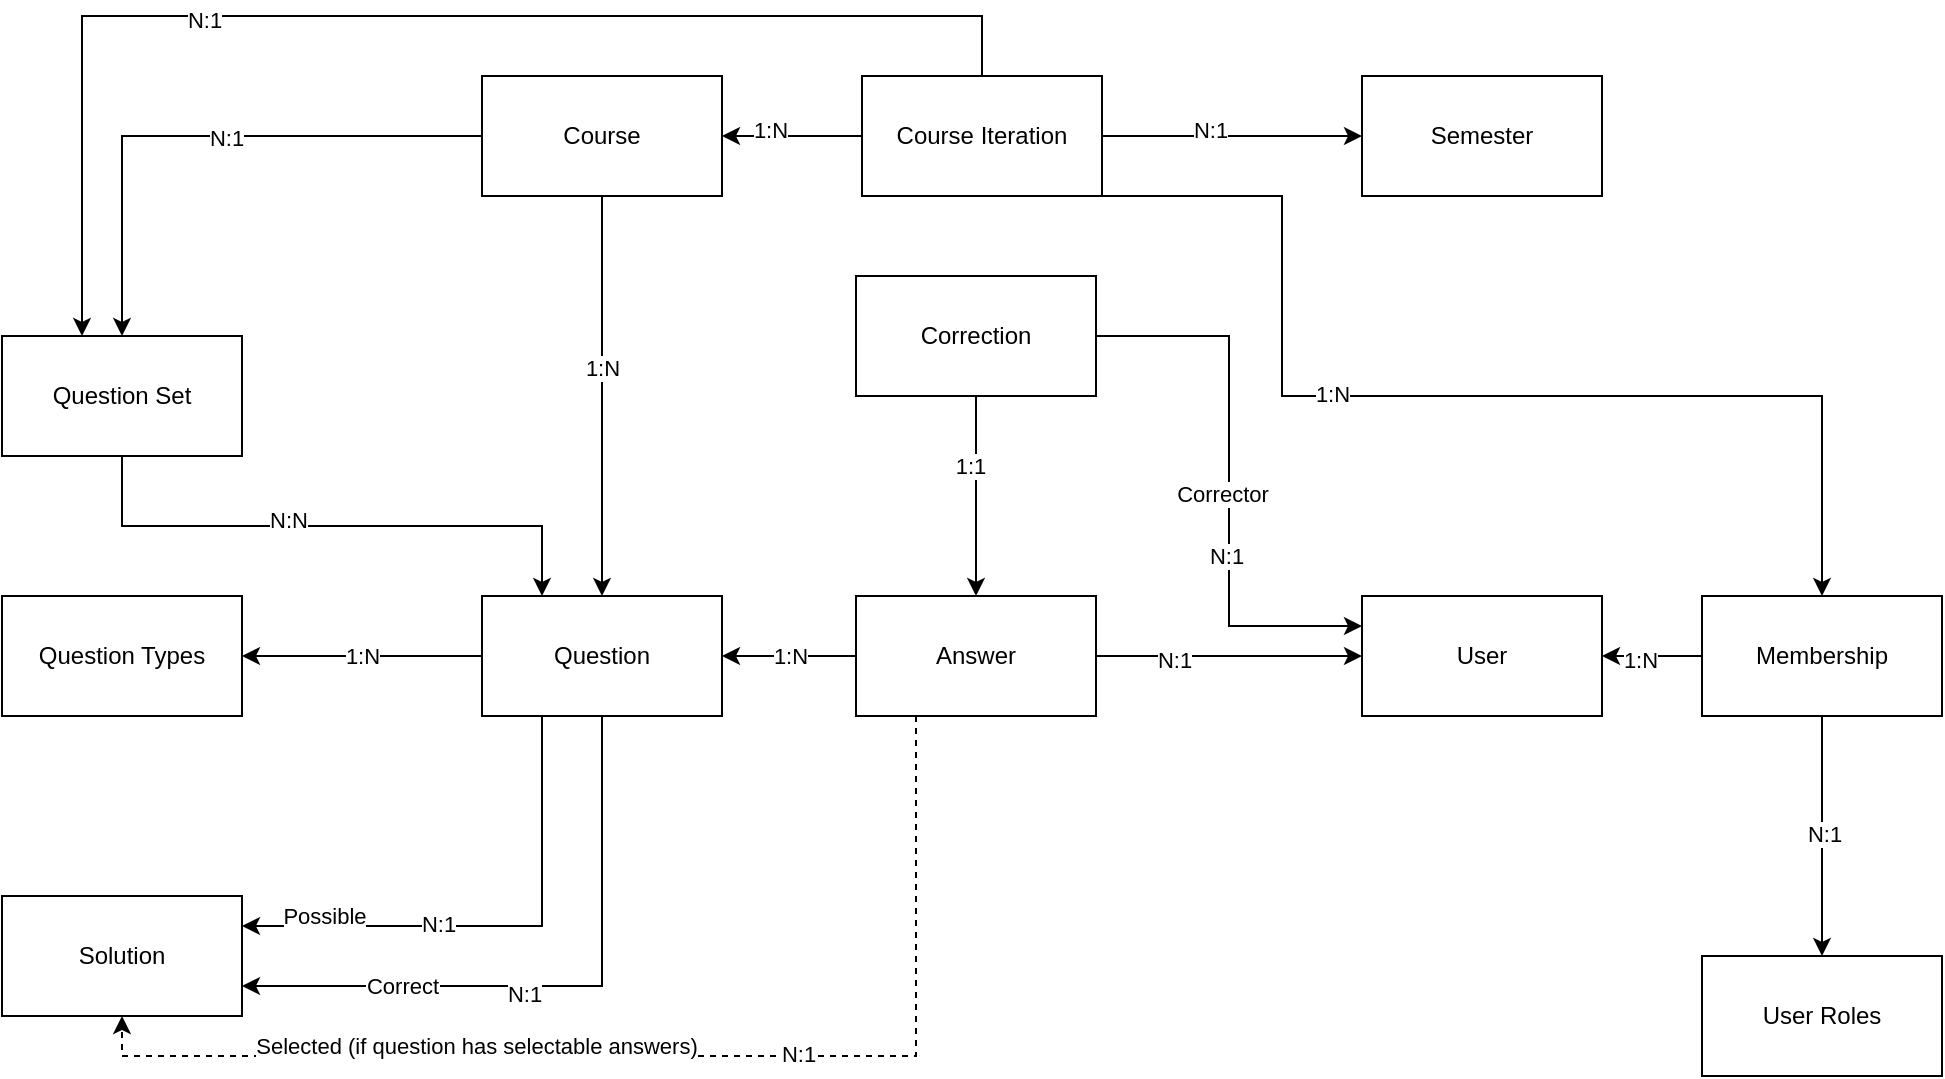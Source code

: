 <mxfile version="24.7.1" type="device">
  <diagram name="Seite-1" id="zKY2IkVaRmyO5CigzP4S">
    <mxGraphModel dx="954" dy="553" grid="1" gridSize="10" guides="1" tooltips="1" connect="1" arrows="1" fold="1" page="1" pageScale="1" pageWidth="827" pageHeight="1169" math="0" shadow="0">
      <root>
        <mxCell id="0" />
        <mxCell id="1" parent="0" />
        <mxCell id="rZKBNKqFR2EIDjlyJ82z-16" style="edgeStyle=orthogonalEdgeStyle;rounded=0;orthogonalLoop=1;jettySize=auto;html=1;exitX=0;exitY=0.5;exitDx=0;exitDy=0;entryX=1;entryY=0.5;entryDx=0;entryDy=0;" parent="1" source="rZKBNKqFR2EIDjlyJ82z-2" target="rZKBNKqFR2EIDjlyJ82z-3" edge="1">
          <mxGeometry relative="1" as="geometry" />
        </mxCell>
        <mxCell id="rZKBNKqFR2EIDjlyJ82z-42" value="1:N" style="edgeLabel;html=1;align=center;verticalAlign=middle;resizable=0;points=[];" parent="rZKBNKqFR2EIDjlyJ82z-16" vertex="1" connectable="0">
          <mxGeometry x="0.007" relative="1" as="geometry">
            <mxPoint as="offset" />
          </mxGeometry>
        </mxCell>
        <mxCell id="rZKBNKqFR2EIDjlyJ82z-20" style="edgeStyle=orthogonalEdgeStyle;rounded=0;orthogonalLoop=1;jettySize=auto;html=1;exitX=0.25;exitY=1;exitDx=0;exitDy=0;entryX=1;entryY=0.25;entryDx=0;entryDy=0;" parent="1" source="rZKBNKqFR2EIDjlyJ82z-2" target="rZKBNKqFR2EIDjlyJ82z-4" edge="1">
          <mxGeometry relative="1" as="geometry" />
        </mxCell>
        <mxCell id="rZKBNKqFR2EIDjlyJ82z-22" value="Possible" style="edgeLabel;html=1;align=center;verticalAlign=middle;resizable=0;points=[];" parent="rZKBNKqFR2EIDjlyJ82z-20" vertex="1" connectable="0">
          <mxGeometry x="0.362" relative="1" as="geometry">
            <mxPoint x="-41" y="-5" as="offset" />
          </mxGeometry>
        </mxCell>
        <mxCell id="rZKBNKqFR2EIDjlyJ82z-43" value="N:1" style="edgeLabel;html=1;align=center;verticalAlign=middle;resizable=0;points=[];" parent="rZKBNKqFR2EIDjlyJ82z-20" vertex="1" connectable="0">
          <mxGeometry x="0.233" y="-1" relative="1" as="geometry">
            <mxPoint as="offset" />
          </mxGeometry>
        </mxCell>
        <mxCell id="rZKBNKqFR2EIDjlyJ82z-21" style="edgeStyle=orthogonalEdgeStyle;rounded=0;orthogonalLoop=1;jettySize=auto;html=1;exitX=0.5;exitY=1;exitDx=0;exitDy=0;entryX=1;entryY=0.75;entryDx=0;entryDy=0;" parent="1" source="rZKBNKqFR2EIDjlyJ82z-2" target="rZKBNKqFR2EIDjlyJ82z-4" edge="1">
          <mxGeometry relative="1" as="geometry" />
        </mxCell>
        <mxCell id="rZKBNKqFR2EIDjlyJ82z-23" value="Correct" style="edgeLabel;html=1;align=center;verticalAlign=middle;resizable=0;points=[];" parent="rZKBNKqFR2EIDjlyJ82z-21" vertex="1" connectable="0">
          <mxGeometry x="0.524" relative="1" as="geometry">
            <mxPoint x="5" as="offset" />
          </mxGeometry>
        </mxCell>
        <mxCell id="rZKBNKqFR2EIDjlyJ82z-44" value="N:1" style="edgeLabel;html=1;align=center;verticalAlign=middle;resizable=0;points=[];" parent="rZKBNKqFR2EIDjlyJ82z-21" vertex="1" connectable="0">
          <mxGeometry x="0.108" y="4" relative="1" as="geometry">
            <mxPoint as="offset" />
          </mxGeometry>
        </mxCell>
        <mxCell id="rZKBNKqFR2EIDjlyJ82z-2" value="Question" style="rounded=0;whiteSpace=wrap;html=1;" parent="1" vertex="1">
          <mxGeometry x="640" y="360" width="120" height="60" as="geometry" />
        </mxCell>
        <mxCell id="rZKBNKqFR2EIDjlyJ82z-3" value="Question Types" style="rounded=0;whiteSpace=wrap;html=1;" parent="1" vertex="1">
          <mxGeometry x="400" y="360" width="120" height="60" as="geometry" />
        </mxCell>
        <mxCell id="rZKBNKqFR2EIDjlyJ82z-4" value="Solution" style="rounded=0;whiteSpace=wrap;html=1;" parent="1" vertex="1">
          <mxGeometry x="400" y="510" width="120" height="60" as="geometry" />
        </mxCell>
        <mxCell id="rZKBNKqFR2EIDjlyJ82z-18" value="1:N" style="edgeStyle=orthogonalEdgeStyle;rounded=0;orthogonalLoop=1;jettySize=auto;html=1;exitX=0;exitY=0.5;exitDx=0;exitDy=0;entryX=1;entryY=0.5;entryDx=0;entryDy=0;" parent="1" source="rZKBNKqFR2EIDjlyJ82z-5" target="rZKBNKqFR2EIDjlyJ82z-2" edge="1">
          <mxGeometry relative="1" as="geometry" />
        </mxCell>
        <mxCell id="rZKBNKqFR2EIDjlyJ82z-24" style="edgeStyle=orthogonalEdgeStyle;rounded=0;orthogonalLoop=1;jettySize=auto;html=1;exitX=0.25;exitY=1;exitDx=0;exitDy=0;entryX=0.5;entryY=1;entryDx=0;entryDy=0;dashed=1;" parent="1" source="rZKBNKqFR2EIDjlyJ82z-5" target="rZKBNKqFR2EIDjlyJ82z-4" edge="1">
          <mxGeometry relative="1" as="geometry" />
        </mxCell>
        <mxCell id="rZKBNKqFR2EIDjlyJ82z-25" value="Selected (if question has selectable answers)" style="edgeLabel;html=1;align=center;verticalAlign=middle;resizable=0;points=[];" parent="rZKBNKqFR2EIDjlyJ82z-24" vertex="1" connectable="0">
          <mxGeometry x="0.519" y="5" relative="1" as="geometry">
            <mxPoint x="56" y="-10" as="offset" />
          </mxGeometry>
        </mxCell>
        <mxCell id="rZKBNKqFR2EIDjlyJ82z-47" value="N:1" style="edgeLabel;html=1;align=center;verticalAlign=middle;resizable=0;points=[];" parent="rZKBNKqFR2EIDjlyJ82z-24" vertex="1" connectable="0">
          <mxGeometry x="-0.219" y="-1" relative="1" as="geometry">
            <mxPoint as="offset" />
          </mxGeometry>
        </mxCell>
        <mxCell id="rZKBNKqFR2EIDjlyJ82z-26" style="edgeStyle=orthogonalEdgeStyle;rounded=0;orthogonalLoop=1;jettySize=auto;html=1;exitX=1;exitY=0.5;exitDx=0;exitDy=0;entryX=0;entryY=0.5;entryDx=0;entryDy=0;" parent="1" source="rZKBNKqFR2EIDjlyJ82z-5" target="rZKBNKqFR2EIDjlyJ82z-6" edge="1">
          <mxGeometry relative="1" as="geometry" />
        </mxCell>
        <mxCell id="rZKBNKqFR2EIDjlyJ82z-52" value="N:1" style="edgeLabel;html=1;align=center;verticalAlign=middle;resizable=0;points=[];" parent="rZKBNKqFR2EIDjlyJ82z-26" vertex="1" connectable="0">
          <mxGeometry x="-0.413" y="-2" relative="1" as="geometry">
            <mxPoint as="offset" />
          </mxGeometry>
        </mxCell>
        <mxCell id="rZKBNKqFR2EIDjlyJ82z-5" value="Answer" style="rounded=0;whiteSpace=wrap;html=1;" parent="1" vertex="1">
          <mxGeometry x="827" y="360" width="120" height="60" as="geometry" />
        </mxCell>
        <mxCell id="rZKBNKqFR2EIDjlyJ82z-6" value="User" style="rounded=0;whiteSpace=wrap;html=1;" parent="1" vertex="1">
          <mxGeometry x="1080" y="360" width="120" height="60" as="geometry" />
        </mxCell>
        <mxCell id="rZKBNKqFR2EIDjlyJ82z-27" style="edgeStyle=orthogonalEdgeStyle;rounded=0;orthogonalLoop=1;jettySize=auto;html=1;entryX=0;entryY=0.25;entryDx=0;entryDy=0;exitX=1;exitY=0.5;exitDx=0;exitDy=0;" parent="1" source="rZKBNKqFR2EIDjlyJ82z-7" target="rZKBNKqFR2EIDjlyJ82z-6" edge="1">
          <mxGeometry relative="1" as="geometry">
            <mxPoint x="920" y="300" as="sourcePoint" />
          </mxGeometry>
        </mxCell>
        <mxCell id="rZKBNKqFR2EIDjlyJ82z-28" value="Corrector" style="edgeLabel;html=1;align=center;verticalAlign=middle;resizable=0;points=[];" parent="rZKBNKqFR2EIDjlyJ82z-27" vertex="1" connectable="0">
          <mxGeometry x="0.045" y="-4" relative="1" as="geometry">
            <mxPoint as="offset" />
          </mxGeometry>
        </mxCell>
        <mxCell id="rZKBNKqFR2EIDjlyJ82z-51" value="N:1" style="edgeLabel;html=1;align=center;verticalAlign=middle;resizable=0;points=[];" parent="rZKBNKqFR2EIDjlyJ82z-27" vertex="1" connectable="0">
          <mxGeometry x="-0.329" y="-2" relative="1" as="geometry">
            <mxPoint y="83" as="offset" />
          </mxGeometry>
        </mxCell>
        <mxCell id="rZKBNKqFR2EIDjlyJ82z-29" style="edgeStyle=orthogonalEdgeStyle;rounded=0;orthogonalLoop=1;jettySize=auto;html=1;exitX=0.5;exitY=1;exitDx=0;exitDy=0;entryX=0.5;entryY=0;entryDx=0;entryDy=0;" parent="1" source="rZKBNKqFR2EIDjlyJ82z-7" target="rZKBNKqFR2EIDjlyJ82z-5" edge="1">
          <mxGeometry relative="1" as="geometry" />
        </mxCell>
        <mxCell id="rZKBNKqFR2EIDjlyJ82z-50" value="1:1" style="edgeLabel;html=1;align=center;verticalAlign=middle;resizable=0;points=[];" parent="rZKBNKqFR2EIDjlyJ82z-29" vertex="1" connectable="0">
          <mxGeometry x="-0.307" y="-3" relative="1" as="geometry">
            <mxPoint as="offset" />
          </mxGeometry>
        </mxCell>
        <mxCell id="rZKBNKqFR2EIDjlyJ82z-7" value="Correction" style="rounded=0;whiteSpace=wrap;html=1;" parent="1" vertex="1">
          <mxGeometry x="827" y="200" width="120" height="60" as="geometry" />
        </mxCell>
        <mxCell id="rZKBNKqFR2EIDjlyJ82z-30" style="edgeStyle=orthogonalEdgeStyle;rounded=0;orthogonalLoop=1;jettySize=auto;html=1;exitX=0.5;exitY=1;exitDx=0;exitDy=0;entryX=0.25;entryY=0;entryDx=0;entryDy=0;" parent="1" source="rZKBNKqFR2EIDjlyJ82z-8" target="rZKBNKqFR2EIDjlyJ82z-2" edge="1">
          <mxGeometry relative="1" as="geometry" />
        </mxCell>
        <mxCell id="rZKBNKqFR2EIDjlyJ82z-45" value="N:N" style="edgeLabel;html=1;align=center;verticalAlign=middle;resizable=0;points=[];" parent="rZKBNKqFR2EIDjlyJ82z-30" vertex="1" connectable="0">
          <mxGeometry x="-0.157" y="3" relative="1" as="geometry">
            <mxPoint as="offset" />
          </mxGeometry>
        </mxCell>
        <mxCell id="rZKBNKqFR2EIDjlyJ82z-8" value="Question Set" style="rounded=0;whiteSpace=wrap;html=1;" parent="1" vertex="1">
          <mxGeometry x="400" y="230" width="120" height="60" as="geometry" />
        </mxCell>
        <mxCell id="rZKBNKqFR2EIDjlyJ82z-9" value="User Roles" style="rounded=0;whiteSpace=wrap;html=1;" parent="1" vertex="1">
          <mxGeometry x="1250" y="540" width="120" height="60" as="geometry" />
        </mxCell>
        <mxCell id="rZKBNKqFR2EIDjlyJ82z-39" style="edgeStyle=orthogonalEdgeStyle;rounded=0;orthogonalLoop=1;jettySize=auto;html=1;exitX=0;exitY=0.5;exitDx=0;exitDy=0;entryX=1;entryY=0.5;entryDx=0;entryDy=0;" parent="1" source="rZKBNKqFR2EIDjlyJ82z-10" target="rZKBNKqFR2EIDjlyJ82z-6" edge="1">
          <mxGeometry relative="1" as="geometry" />
        </mxCell>
        <mxCell id="rZKBNKqFR2EIDjlyJ82z-53" value="1:N" style="edgeLabel;html=1;align=center;verticalAlign=middle;resizable=0;points=[];" parent="rZKBNKqFR2EIDjlyJ82z-39" vertex="1" connectable="0">
          <mxGeometry x="0.254" y="2" relative="1" as="geometry">
            <mxPoint as="offset" />
          </mxGeometry>
        </mxCell>
        <mxCell id="rZKBNKqFR2EIDjlyJ82z-58" style="edgeStyle=orthogonalEdgeStyle;rounded=0;orthogonalLoop=1;jettySize=auto;html=1;exitX=0.5;exitY=1;exitDx=0;exitDy=0;entryX=0.5;entryY=0;entryDx=0;entryDy=0;" parent="1" source="rZKBNKqFR2EIDjlyJ82z-10" target="rZKBNKqFR2EIDjlyJ82z-9" edge="1">
          <mxGeometry relative="1" as="geometry" />
        </mxCell>
        <mxCell id="rZKBNKqFR2EIDjlyJ82z-59" value="N:1" style="edgeLabel;html=1;align=center;verticalAlign=middle;resizable=0;points=[];" parent="rZKBNKqFR2EIDjlyJ82z-58" vertex="1" connectable="0">
          <mxGeometry x="-0.015" y="1" relative="1" as="geometry">
            <mxPoint as="offset" />
          </mxGeometry>
        </mxCell>
        <mxCell id="rZKBNKqFR2EIDjlyJ82z-10" value="Membership" style="rounded=0;whiteSpace=wrap;html=1;" parent="1" vertex="1">
          <mxGeometry x="1250" y="360" width="120" height="60" as="geometry" />
        </mxCell>
        <mxCell id="rZKBNKqFR2EIDjlyJ82z-33" style="edgeStyle=orthogonalEdgeStyle;rounded=0;orthogonalLoop=1;jettySize=auto;html=1;exitX=0.5;exitY=1;exitDx=0;exitDy=0;" parent="1" source="rZKBNKqFR2EIDjlyJ82z-11" target="rZKBNKqFR2EIDjlyJ82z-2" edge="1">
          <mxGeometry relative="1" as="geometry" />
        </mxCell>
        <mxCell id="rZKBNKqFR2EIDjlyJ82z-46" value="1:N" style="edgeLabel;html=1;align=center;verticalAlign=middle;resizable=0;points=[];" parent="rZKBNKqFR2EIDjlyJ82z-33" vertex="1" connectable="0">
          <mxGeometry x="-0.14" relative="1" as="geometry">
            <mxPoint as="offset" />
          </mxGeometry>
        </mxCell>
        <mxCell id="rZKBNKqFR2EIDjlyJ82z-34" style="edgeStyle=orthogonalEdgeStyle;rounded=0;orthogonalLoop=1;jettySize=auto;html=1;exitX=0;exitY=0.5;exitDx=0;exitDy=0;entryX=0.5;entryY=0;entryDx=0;entryDy=0;" parent="1" source="rZKBNKqFR2EIDjlyJ82z-11" target="rZKBNKqFR2EIDjlyJ82z-8" edge="1">
          <mxGeometry relative="1" as="geometry" />
        </mxCell>
        <mxCell id="rZKBNKqFR2EIDjlyJ82z-48" value="N:1" style="edgeLabel;html=1;align=center;verticalAlign=middle;resizable=0;points=[];" parent="rZKBNKqFR2EIDjlyJ82z-34" vertex="1" connectable="0">
          <mxGeometry x="-0.087" y="1" relative="1" as="geometry">
            <mxPoint as="offset" />
          </mxGeometry>
        </mxCell>
        <mxCell id="rZKBNKqFR2EIDjlyJ82z-11" value="Course" style="rounded=0;whiteSpace=wrap;html=1;" parent="1" vertex="1">
          <mxGeometry x="640" y="100" width="120" height="60" as="geometry" />
        </mxCell>
        <mxCell id="rZKBNKqFR2EIDjlyJ82z-12" value="Semester" style="rounded=0;whiteSpace=wrap;html=1;" parent="1" vertex="1">
          <mxGeometry x="1080" y="100" width="120" height="60" as="geometry" />
        </mxCell>
        <mxCell id="rZKBNKqFR2EIDjlyJ82z-35" style="edgeStyle=orthogonalEdgeStyle;rounded=0;orthogonalLoop=1;jettySize=auto;html=1;exitX=0;exitY=0.5;exitDx=0;exitDy=0;entryX=1;entryY=0.5;entryDx=0;entryDy=0;" parent="1" source="rZKBNKqFR2EIDjlyJ82z-13" target="rZKBNKqFR2EIDjlyJ82z-11" edge="1">
          <mxGeometry relative="1" as="geometry">
            <mxPoint x="1320" y="90" as="sourcePoint" />
            <mxPoint x="740" y="220" as="targetPoint" />
          </mxGeometry>
        </mxCell>
        <mxCell id="rZKBNKqFR2EIDjlyJ82z-57" value="1:N" style="edgeLabel;html=1;align=center;verticalAlign=middle;resizable=0;points=[];" parent="rZKBNKqFR2EIDjlyJ82z-35" vertex="1" connectable="0">
          <mxGeometry x="0.326" y="-3" relative="1" as="geometry">
            <mxPoint as="offset" />
          </mxGeometry>
        </mxCell>
        <mxCell id="rZKBNKqFR2EIDjlyJ82z-36" style="edgeStyle=orthogonalEdgeStyle;rounded=0;orthogonalLoop=1;jettySize=auto;html=1;exitX=1;exitY=0.5;exitDx=0;exitDy=0;entryX=0;entryY=0.5;entryDx=0;entryDy=0;" parent="1" source="rZKBNKqFR2EIDjlyJ82z-13" target="rZKBNKqFR2EIDjlyJ82z-12" edge="1">
          <mxGeometry relative="1" as="geometry" />
        </mxCell>
        <mxCell id="rZKBNKqFR2EIDjlyJ82z-56" value="N:1" style="edgeLabel;html=1;align=center;verticalAlign=middle;resizable=0;points=[];" parent="rZKBNKqFR2EIDjlyJ82z-36" vertex="1" connectable="0">
          <mxGeometry x="-0.168" y="3" relative="1" as="geometry">
            <mxPoint as="offset" />
          </mxGeometry>
        </mxCell>
        <mxCell id="rZKBNKqFR2EIDjlyJ82z-37" style="edgeStyle=orthogonalEdgeStyle;rounded=0;orthogonalLoop=1;jettySize=auto;html=1;exitX=0.5;exitY=1;exitDx=0;exitDy=0;" parent="1" source="rZKBNKqFR2EIDjlyJ82z-13" edge="1">
          <mxGeometry relative="1" as="geometry">
            <mxPoint x="440" y="230" as="targetPoint" />
            <Array as="points">
              <mxPoint x="890" y="70" />
              <mxPoint x="440" y="70" />
            </Array>
          </mxGeometry>
        </mxCell>
        <mxCell id="rZKBNKqFR2EIDjlyJ82z-49" value="N:1" style="edgeLabel;html=1;align=center;verticalAlign=middle;resizable=0;points=[];" parent="rZKBNKqFR2EIDjlyJ82z-37" vertex="1" connectable="0">
          <mxGeometry x="0.368" y="2" relative="1" as="geometry">
            <mxPoint as="offset" />
          </mxGeometry>
        </mxCell>
        <mxCell id="rZKBNKqFR2EIDjlyJ82z-40" style="edgeStyle=orthogonalEdgeStyle;rounded=0;orthogonalLoop=1;jettySize=auto;html=1;exitX=0.5;exitY=1;exitDx=0;exitDy=0;entryX=0.5;entryY=0;entryDx=0;entryDy=0;" parent="1" source="rZKBNKqFR2EIDjlyJ82z-13" target="rZKBNKqFR2EIDjlyJ82z-10" edge="1">
          <mxGeometry relative="1" as="geometry">
            <Array as="points">
              <mxPoint x="1040" y="160" />
              <mxPoint x="1040" y="260" />
              <mxPoint x="1310" y="260" />
            </Array>
          </mxGeometry>
        </mxCell>
        <mxCell id="rZKBNKqFR2EIDjlyJ82z-55" value="1:N" style="edgeLabel;html=1;align=center;verticalAlign=middle;resizable=0;points=[];" parent="rZKBNKqFR2EIDjlyJ82z-40" vertex="1" connectable="0">
          <mxGeometry x="-0.114" y="1" relative="1" as="geometry">
            <mxPoint as="offset" />
          </mxGeometry>
        </mxCell>
        <mxCell id="rZKBNKqFR2EIDjlyJ82z-13" value="Course Iteration" style="rounded=0;whiteSpace=wrap;html=1;" parent="1" vertex="1">
          <mxGeometry x="830" y="100" width="120" height="60" as="geometry" />
        </mxCell>
      </root>
    </mxGraphModel>
  </diagram>
</mxfile>
